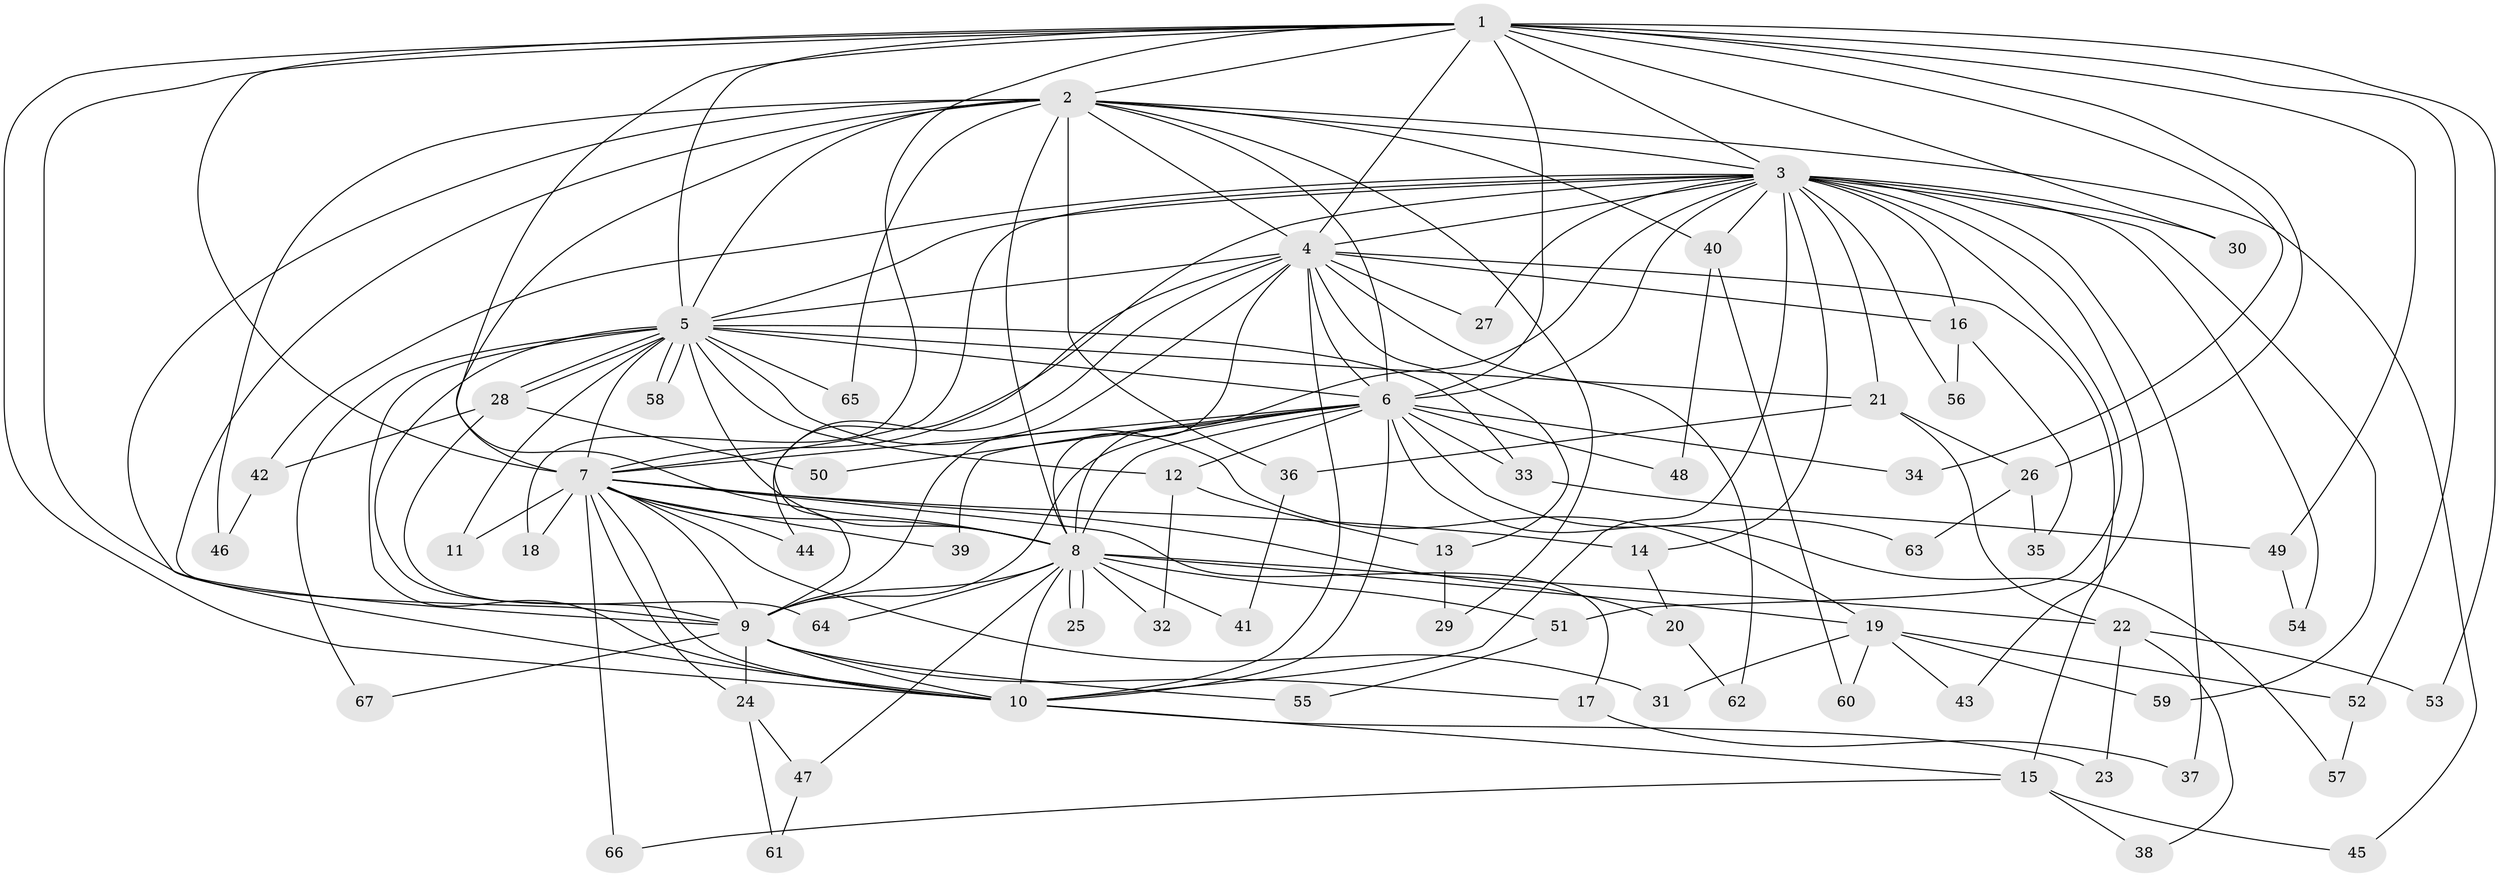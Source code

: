 // coarse degree distribution, {18: 0.05, 11: 0.05, 4: 0.05, 1: 0.35, 3: 0.2, 2: 0.3}
// Generated by graph-tools (version 1.1) at 2025/17/03/04/25 18:17:20]
// undirected, 67 vertices, 159 edges
graph export_dot {
graph [start="1"]
  node [color=gray90,style=filled];
  1;
  2;
  3;
  4;
  5;
  6;
  7;
  8;
  9;
  10;
  11;
  12;
  13;
  14;
  15;
  16;
  17;
  18;
  19;
  20;
  21;
  22;
  23;
  24;
  25;
  26;
  27;
  28;
  29;
  30;
  31;
  32;
  33;
  34;
  35;
  36;
  37;
  38;
  39;
  40;
  41;
  42;
  43;
  44;
  45;
  46;
  47;
  48;
  49;
  50;
  51;
  52;
  53;
  54;
  55;
  56;
  57;
  58;
  59;
  60;
  61;
  62;
  63;
  64;
  65;
  66;
  67;
  1 -- 2;
  1 -- 3;
  1 -- 4;
  1 -- 5;
  1 -- 6;
  1 -- 7;
  1 -- 8;
  1 -- 9;
  1 -- 10;
  1 -- 18;
  1 -- 26;
  1 -- 30;
  1 -- 34;
  1 -- 49;
  1 -- 52;
  1 -- 53;
  2 -- 3;
  2 -- 4;
  2 -- 5;
  2 -- 6;
  2 -- 7;
  2 -- 8;
  2 -- 9;
  2 -- 10;
  2 -- 29;
  2 -- 36;
  2 -- 40;
  2 -- 45;
  2 -- 46;
  2 -- 65;
  3 -- 4;
  3 -- 5;
  3 -- 6;
  3 -- 7;
  3 -- 8;
  3 -- 9;
  3 -- 10;
  3 -- 14;
  3 -- 16;
  3 -- 21;
  3 -- 27;
  3 -- 30;
  3 -- 37;
  3 -- 40;
  3 -- 42;
  3 -- 43;
  3 -- 51;
  3 -- 54;
  3 -- 56;
  3 -- 59;
  4 -- 5;
  4 -- 6;
  4 -- 7;
  4 -- 8;
  4 -- 9;
  4 -- 10;
  4 -- 13;
  4 -- 15;
  4 -- 16;
  4 -- 27;
  4 -- 44;
  4 -- 62;
  5 -- 6;
  5 -- 7;
  5 -- 8;
  5 -- 9;
  5 -- 10;
  5 -- 11;
  5 -- 12;
  5 -- 19;
  5 -- 21;
  5 -- 28;
  5 -- 28;
  5 -- 33;
  5 -- 58;
  5 -- 58;
  5 -- 65;
  5 -- 67;
  6 -- 7;
  6 -- 8;
  6 -- 9;
  6 -- 10;
  6 -- 12;
  6 -- 33;
  6 -- 34;
  6 -- 39;
  6 -- 48;
  6 -- 50;
  6 -- 57;
  6 -- 63;
  7 -- 8;
  7 -- 9;
  7 -- 10;
  7 -- 11;
  7 -- 14;
  7 -- 17;
  7 -- 18;
  7 -- 20;
  7 -- 24;
  7 -- 31;
  7 -- 39;
  7 -- 44;
  7 -- 66;
  8 -- 9;
  8 -- 10;
  8 -- 19;
  8 -- 22;
  8 -- 25;
  8 -- 25;
  8 -- 32;
  8 -- 41;
  8 -- 47;
  8 -- 51;
  8 -- 64;
  9 -- 10;
  9 -- 17;
  9 -- 24;
  9 -- 55;
  9 -- 67;
  10 -- 15;
  10 -- 23;
  12 -- 13;
  12 -- 32;
  13 -- 29;
  14 -- 20;
  15 -- 38;
  15 -- 45;
  15 -- 66;
  16 -- 35;
  16 -- 56;
  17 -- 37;
  19 -- 31;
  19 -- 43;
  19 -- 52;
  19 -- 59;
  19 -- 60;
  20 -- 62;
  21 -- 22;
  21 -- 26;
  21 -- 36;
  22 -- 23;
  22 -- 38;
  22 -- 53;
  24 -- 47;
  24 -- 61;
  26 -- 35;
  26 -- 63;
  28 -- 42;
  28 -- 50;
  28 -- 64;
  33 -- 49;
  36 -- 41;
  40 -- 48;
  40 -- 60;
  42 -- 46;
  47 -- 61;
  49 -- 54;
  51 -- 55;
  52 -- 57;
}
